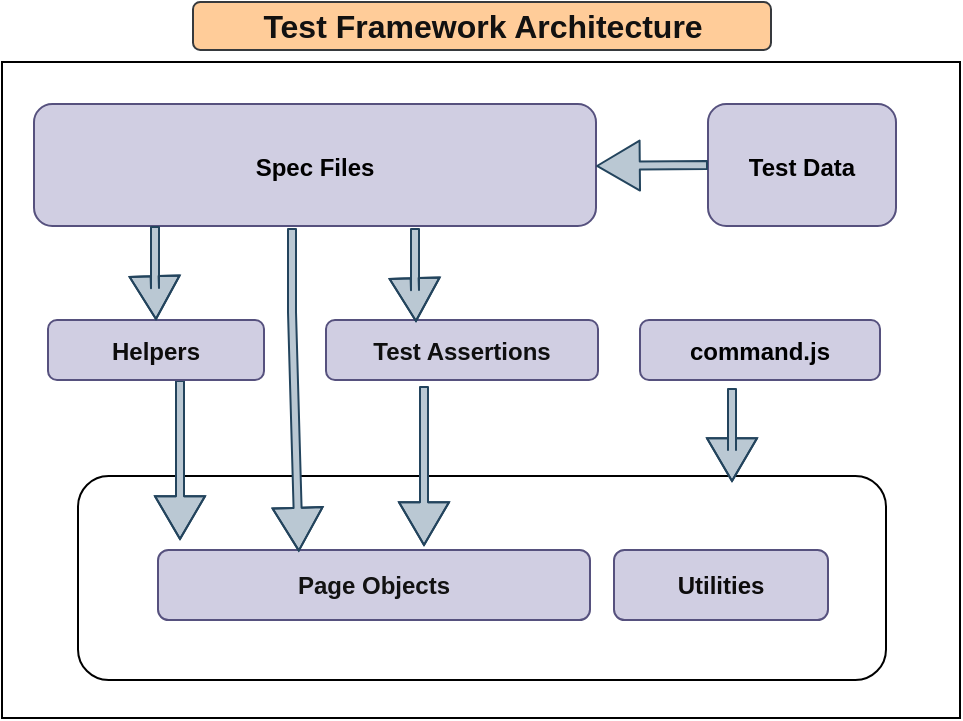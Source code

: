 <mxfile>
    <diagram id="g98Z0lm8UBo5MVqa93Cc" name="Page-1">
        <mxGraphModel dx="1002" dy="571" grid="0" gridSize="10" guides="1" tooltips="1" connect="1" arrows="1" fold="1" page="0" pageScale="1" pageWidth="1100" pageHeight="850" math="0" shadow="0">
            <root>
                <mxCell id="0"/>
                <mxCell id="1" parent="0"/>
                <mxCell id="2" value="" style="rounded=0;whiteSpace=wrap;html=1;" parent="1" vertex="1">
                    <mxGeometry x="84" y="156" width="479" height="328" as="geometry"/>
                </mxCell>
                <mxCell id="12" value="&lt;font style=&quot;font-size: 12px&quot;&gt;Spec Files&lt;/font&gt;" style="rounded=1;whiteSpace=wrap;html=1;fontSize=14;fillColor=#d0cee2;strokeColor=#56517e;fontStyle=1;fontColor=#000000;" parent="1" vertex="1">
                    <mxGeometry x="100" y="177" width="281" height="61" as="geometry"/>
                </mxCell>
                <mxCell id="14" value="" style="rounded=1;whiteSpace=wrap;html=1;fontSize=12;" parent="1" vertex="1">
                    <mxGeometry x="122" y="363" width="404" height="102" as="geometry"/>
                </mxCell>
                <mxCell id="17" value="Page Objects" style="rounded=1;whiteSpace=wrap;html=1;fontSize=12;fillColor=#d0cee2;strokeColor=#56517e;fontStyle=1;fontColor=#121212;" parent="1" vertex="1">
                    <mxGeometry x="162" y="400" width="216" height="35" as="geometry"/>
                </mxCell>
                <mxCell id="30" value="" style="shape=flexArrow;endArrow=classic;html=1;fontSize=12;strokeColor=#23445d;fillColor=#bac8d3;exitX=0.175;exitY=1;exitDx=0;exitDy=0;exitPerimeter=0;width=4;endSize=6.8;" parent="1" edge="1">
                    <mxGeometry width="50" height="50" relative="1" as="geometry">
                        <mxPoint x="173" y="315" as="sourcePoint"/>
                        <mxPoint x="173" y="395" as="targetPoint"/>
                        <Array as="points">
                            <mxPoint x="173" y="346"/>
                        </Array>
                    </mxGeometry>
                </mxCell>
                <mxCell id="40" value="&lt;span style=&quot;font-size: 12px;&quot;&gt;Helpers&lt;/span&gt;" style="rounded=1;whiteSpace=wrap;html=1;fontSize=14;strokeColor=#56517e;fillColor=#d0cee2;fontStyle=1;fontColor=#0d0c0c;" vertex="1" parent="1">
                    <mxGeometry x="107" y="285" width="108" height="30" as="geometry"/>
                </mxCell>
                <mxCell id="41" value="" style="shape=flexArrow;endArrow=classic;html=1;fontSize=12;strokeColor=#23445d;fillColor=#bac8d3;entryX=0.5;entryY=0;entryDx=0;entryDy=0;exitX=0.175;exitY=1;exitDx=0;exitDy=0;exitPerimeter=0;width=4;endSize=6.8;" edge="1" parent="1">
                    <mxGeometry width="50" height="50" relative="1" as="geometry">
                        <mxPoint x="295" y="318" as="sourcePoint"/>
                        <mxPoint x="295" y="398" as="targetPoint"/>
                        <Array as="points">
                            <mxPoint x="295" y="349"/>
                        </Array>
                    </mxGeometry>
                </mxCell>
                <mxCell id="42" value="&lt;span style=&quot;font-size: 12px;&quot;&gt;Test Assertions&lt;/span&gt;" style="rounded=1;whiteSpace=wrap;html=1;fontSize=14;fillColor=#d0cee2;strokeColor=#56517e;fontStyle=1;fontColor=#0f0f0f;" vertex="1" parent="1">
                    <mxGeometry x="246" y="285" width="136" height="30" as="geometry"/>
                </mxCell>
                <mxCell id="46" value="&lt;span style=&quot;font-size: 12px;&quot;&gt;Test Data&lt;/span&gt;" style="rounded=1;whiteSpace=wrap;html=1;fontSize=14;fillColor=#d0cee2;strokeColor=#56517e;fontStyle=1;fontColor=#000000;" vertex="1" parent="1">
                    <mxGeometry x="437" y="177" width="94" height="61" as="geometry"/>
                </mxCell>
                <mxCell id="47" value="" style="shape=flexArrow;endArrow=classic;html=1;fontSize=12;strokeColor=#23445d;fillColor=#bac8d3;exitX=0;exitY=0.5;exitDx=0;exitDy=0;width=4;endSize=6.8;" edge="1" parent="1" source="46">
                    <mxGeometry width="50" height="50" relative="1" as="geometry">
                        <mxPoint x="389" y="143" as="sourcePoint"/>
                        <mxPoint x="381" y="208" as="targetPoint"/>
                        <Array as="points"/>
                    </mxGeometry>
                </mxCell>
                <mxCell id="48" value="" style="shape=flexArrow;endArrow=classic;html=1;fontSize=12;strokeColor=#23445d;fillColor=#bac8d3;width=4;endSize=6.8;entryX=0.326;entryY=0.023;entryDx=0;entryDy=0;entryPerimeter=0;" edge="1" parent="1" target="17">
                    <mxGeometry width="50" height="50" relative="1" as="geometry">
                        <mxPoint x="229" y="239" as="sourcePoint"/>
                        <mxPoint x="305" y="408" as="targetPoint"/>
                        <Array as="points">
                            <mxPoint x="229" y="281"/>
                        </Array>
                    </mxGeometry>
                </mxCell>
                <mxCell id="50" value="" style="shape=flexArrow;endArrow=classic;html=1;fontSize=12;strokeColor=#23445d;fillColor=#bac8d3;exitX=0.175;exitY=1;exitDx=0;exitDy=0;exitPerimeter=0;width=4;endSize=6.8;" edge="1" parent="1">
                    <mxGeometry width="50" height="50" relative="1" as="geometry">
                        <mxPoint x="160.5" y="238" as="sourcePoint"/>
                        <mxPoint x="161" y="285" as="targetPoint"/>
                        <Array as="points">
                            <mxPoint x="160.5" y="269"/>
                        </Array>
                    </mxGeometry>
                </mxCell>
                <mxCell id="51" value="" style="shape=flexArrow;endArrow=classic;html=1;fontSize=12;strokeColor=#23445d;fillColor=#bac8d3;exitX=0.175;exitY=1;exitDx=0;exitDy=0;exitPerimeter=0;width=4;endSize=6.8;" edge="1" parent="1">
                    <mxGeometry width="50" height="50" relative="1" as="geometry">
                        <mxPoint x="290.5" y="239" as="sourcePoint"/>
                        <mxPoint x="291" y="286" as="targetPoint"/>
                        <Array as="points">
                            <mxPoint x="290.5" y="270"/>
                        </Array>
                    </mxGeometry>
                </mxCell>
                <mxCell id="52" value="Utilities" style="rounded=1;whiteSpace=wrap;html=1;fontSize=12;fillColor=#d0cee2;strokeColor=#56517e;fontStyle=1;fontColor=#0d0c0c;" vertex="1" parent="1">
                    <mxGeometry x="390" y="400" width="107" height="35" as="geometry"/>
                </mxCell>
                <mxCell id="53" value="&lt;span style=&quot;font-size: 12px;&quot;&gt;command.js&lt;/span&gt;" style="rounded=1;whiteSpace=wrap;html=1;fontSize=14;fillColor=#d0cee2;strokeColor=#56517e;fontStyle=1;fontColor=#000000;" vertex="1" parent="1">
                    <mxGeometry x="403" y="285" width="120" height="30" as="geometry"/>
                </mxCell>
                <mxCell id="54" value="" style="shape=flexArrow;endArrow=classic;html=1;fontSize=12;strokeColor=#23445d;fillColor=#bac8d3;exitX=0.175;exitY=1;exitDx=0;exitDy=0;exitPerimeter=0;width=4;endSize=6.8;" edge="1" parent="1">
                    <mxGeometry width="50" height="50" relative="1" as="geometry">
                        <mxPoint x="449" y="319" as="sourcePoint"/>
                        <mxPoint x="449" y="366" as="targetPoint"/>
                        <Array as="points">
                            <mxPoint x="449" y="350"/>
                        </Array>
                    </mxGeometry>
                </mxCell>
                <mxCell id="55" value="&lt;span style=&quot;font-size: 16px;&quot;&gt;Test Framework Architecture&lt;/span&gt;" style="rounded=1;whiteSpace=wrap;html=1;fontSize=16;fillColor=#ffcc99;strokeColor=#36393d;fontStyle=1;fontFamily=Helvetica;fontColor=#121111;" vertex="1" parent="1">
                    <mxGeometry x="179.5" y="126" width="289" height="24" as="geometry"/>
                </mxCell>
            </root>
        </mxGraphModel>
    </diagram>
</mxfile>